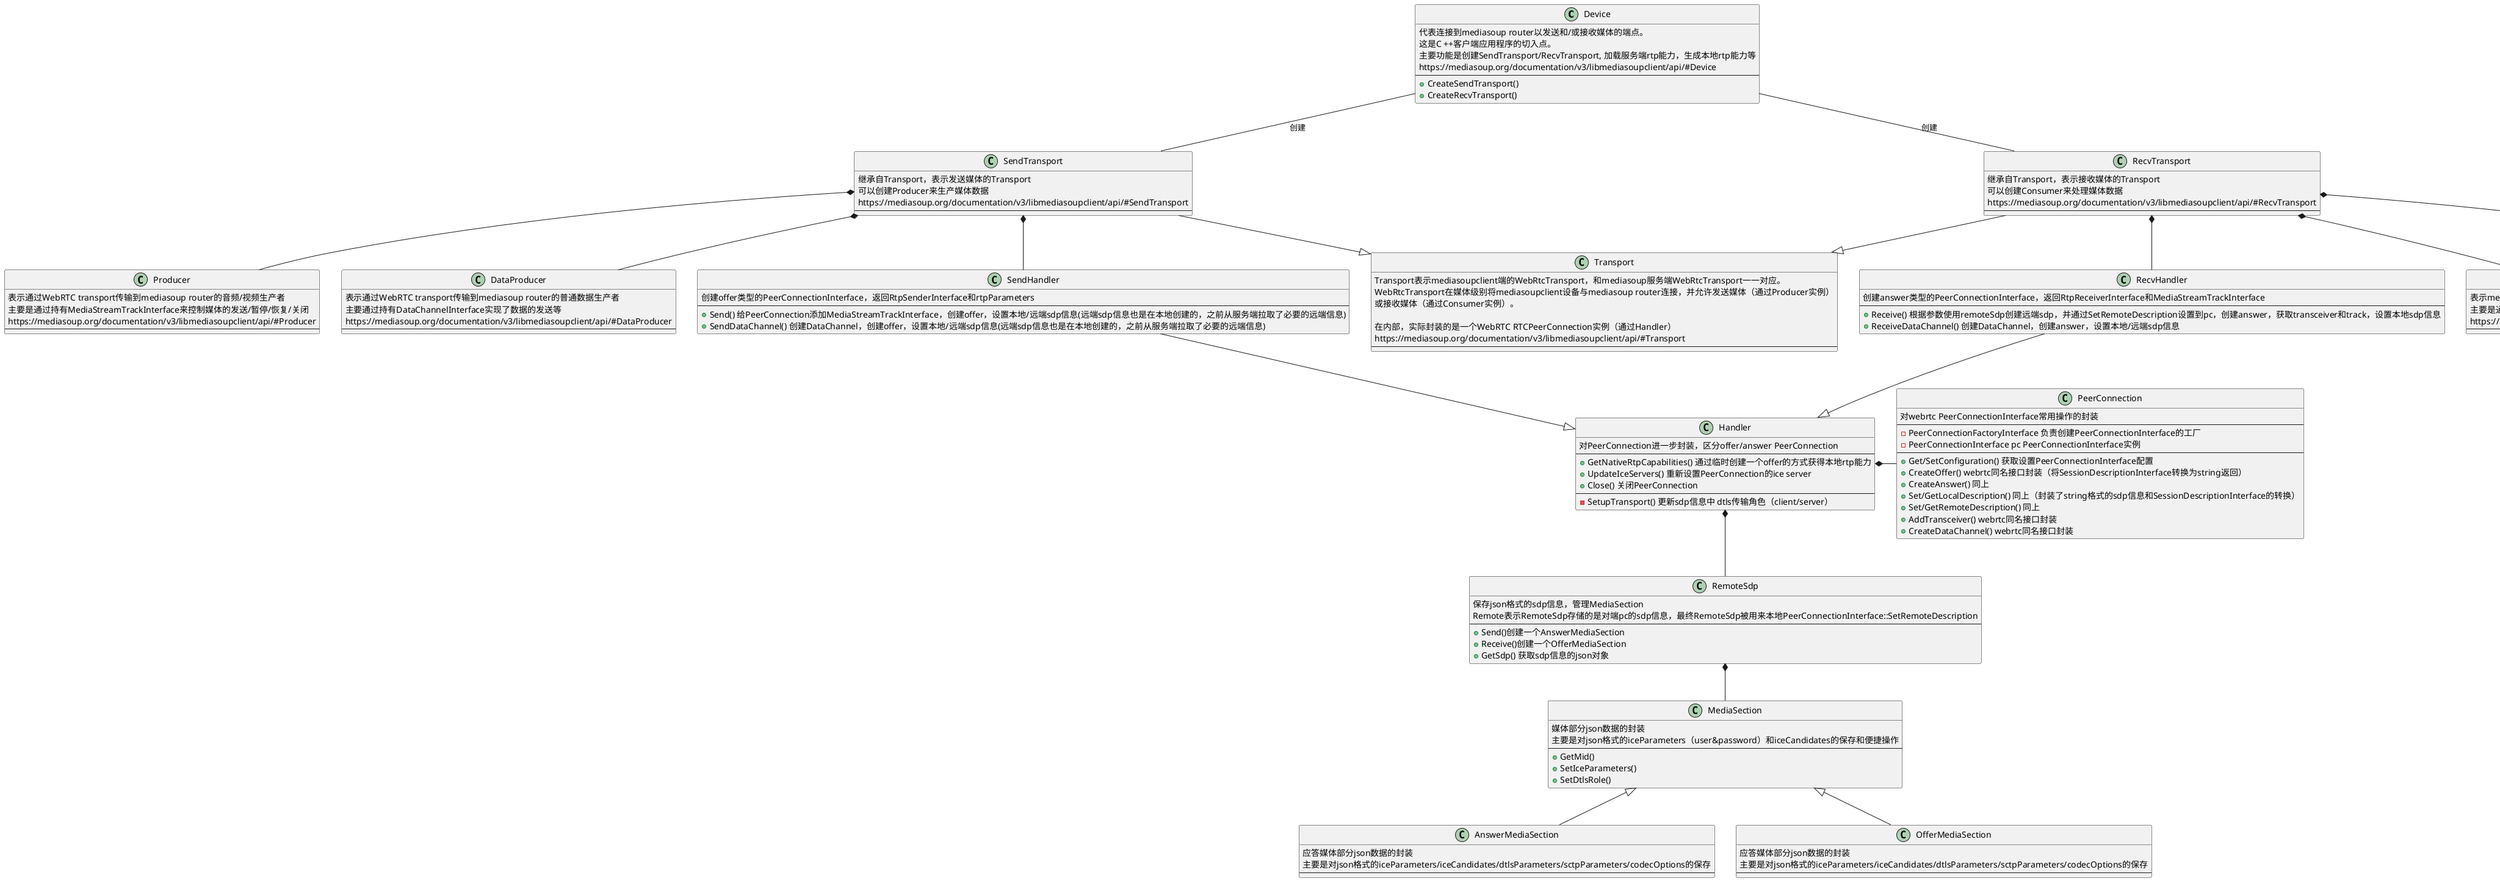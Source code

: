 @startuml
class Device {
    代表连接到mediasoup router以发送和/或接收媒体的端点。
    这是C ++客户端应用程序的切入点。
    主要功能是创建SendTransport/RecvTransport, 加载服务端rtp能力，生成本地rtp能力等
    https://mediasoup.org/documentation/v3/libmediasoupclient/api/#Device
    ---
    + CreateSendTransport()
    + CreateRecvTransport()
}

class Handler {
    对PeerConnection进一步封装，区分offer/answer PeerConnection
    ---
    + GetNativeRtpCapabilities() 通过临时创建一个offer的方式获得本地rtp能力
    + UpdateIceServers() 重新设置PeerConnection的ice server
    + Close() 关闭PeerConnection
    ---
    - SetupTransport() 更新sdp信息中 dtls传输角色（client/server）
}

class RecvHandler {
    创建answer类型的PeerConnectionInterface，返回RtpReceiverInterface和MediaStreamTrackInterface
    ---
    + Receive() 根据参数使用remoteSdp创建远端sdp，并通过SetRemoteDescription设置到pc，创建answer，获取transceiver和track，设置本地sdp信息
    + ReceiveDataChannel() 创建DataChannel，创建answer，设置本地/远端sdp信息
}

class MediaSection {
    媒体部分json数据的封装
    主要是对json格式的iceParameters（user&password）和iceCandidates的保存和便捷操作
    ---
    + GetMid()
    + SetIceParameters()
    + SetDtlsRole()
}

class AnswerMediaSection {
    应答媒体部分json数据的封装
    主要是对json格式的iceParameters/iceCandidates/dtlsParameters/sctpParameters/codecOptions的保存
    ---
}

class OfferMediaSection {
    应答媒体部分json数据的封装
    主要是对json格式的iceParameters/iceCandidates/dtlsParameters/sctpParameters/codecOptions的保存
    ---
}

class RemoteSdp {
    保存json格式的sdp信息，管理MediaSection
    Remote表示RemoteSdp存储的是对端pc的sdp信息，最终RemoteSdp被用来本地PeerConnectionInterface::SetRemoteDescription
    ---
    + Send()创建一个AnswerMediaSection
    + Receive()创建一个OfferMediaSection 
    + GetSdp() 获取sdp信息的json对象
}

class Transport {
    Transport表示mediasoupclient端的WebRtcTransport，和mediasoup服务端WebRtcTransport一一对应。
    WebRtcTransport在媒体级别将mediasoupclient设备与mediasoup router连接，并允许发送媒体（通过Producer实例）
    或接收媒体（通过Consumer实例）。

    在内部，实际封装的是一个WebRTC RTCPeerConnection实例（通过Handler）
    https://mediasoup.org/documentation/v3/libmediasoupclient/api/#Transport
    ---
}

class SendTransport {
    继承自Transport，表示发送媒体的Transport
    可以创建Producer来生产媒体数据
    https://mediasoup.org/documentation/v3/libmediasoupclient/api/#SendTransport
    ---
}

class RecvTransport {
    继承自Transport，表示接收媒体的Transport
    可以创建Consumer来处理媒体数据
    https://mediasoup.org/documentation/v3/libmediasoupclient/api/#RecvTransport
    ---
}

class Producer {
    表示通过WebRTC transport传输到mediasoup router的音频/视频生产者
    主要是通过持有MediaStreamTrackInterface来控制媒体的发送/暂停/恢复/关闭
    https://mediasoup.org/documentation/v3/libmediasoupclient/api/#Producer
    ---
}

class DataProducer {
    表示通过WebRTC transport传输到mediasoup router的普通数据生产者
    主要通过持有DataChannelInterface实现了数据的发送等
    https://mediasoup.org/documentation/v3/libmediasoupclient/api/#DataProducer
    ---
}

class SendHandler {
    创建offer类型的PeerConnectionInterface，返回RtpSenderInterface和rtpParameters
    ---
    + Send() 给PeerConnection添加MediaStreamTrackInterface，创建offer，设置本地/远端sdp信息(远端sdp信息也是在本地创建的，之前从服务端拉取了必要的远端信息)
    + SendDataChannel() 创建DataChannel，创建offer，设置本地/远端sdp信息(远端sdp信息也是在本地创建的，之前从服务端拉取了必要的远端信息)
}

class Consumer {
    表示mediasoup router通过WebRTC transport传输到本地的音频/视频的消费者
    主要是通过持有MediaStreamTrackInterface来控制媒体的接收/暂停/恢复/关闭
    https://mediasoup.org/documentation/v3/libmediasoupclient/api/#Consumer
    ---
}

class DataConsumer {
    表示mediasoup router通过WebRTC transport传输到本地的普通数据消费者
    主要通过持有DataChannelInterface实现了数据的发送等
    https://mediasoup.org/documentation/v3/libmediasoupclient/api/#DataConsumer
    ---
}

class PeerConnection {
    对webrtc PeerConnectionInterface常用操作的封装
    ---
    - PeerConnectionFactoryInterface 负责创建PeerConnectionInterface的工厂 
    - PeerConnectionInterface pc PeerConnectionInterface实例
    ---
    + Get/SetConfiguration() 获取设置PeerConnectionInterface配置
    + CreateOffer() webrtc同名接口封装（将SessionDescriptionInterface转换为string返回）
    + CreateAnswer() 同上
    + Set/GetLocalDescription() 同上（封装了string格式的sdp信息和SessionDescriptionInterface的转换）
    + Set/GetRemoteDescription() 同上
    + AddTransceiver() webrtc同名接口封装
    + CreateDataChannel() webrtc同名接口封装
}

Handler *-right- PeerConnection
Handler *-- RemoteSdp
SendHandler -down-|> Handler
RecvHandler -down-|> Handler
AnswerMediaSection -up-|> MediaSection
OfferMediaSection -up-|> MediaSection
RemoteSdp *-down- MediaSection 
SendTransport --|> Transport
RecvTransport --|> Transport
SendTransport *-- SendHandler
SendTransport *-- Producer
SendTransport *-- DataProducer
RecvTransport *-- RecvHandler
RecvTransport *-- Consumer
RecvTransport *-- DataConsumer

Device -- SendTransport : 创建
Device -- RecvTransport : 创建
@enduml